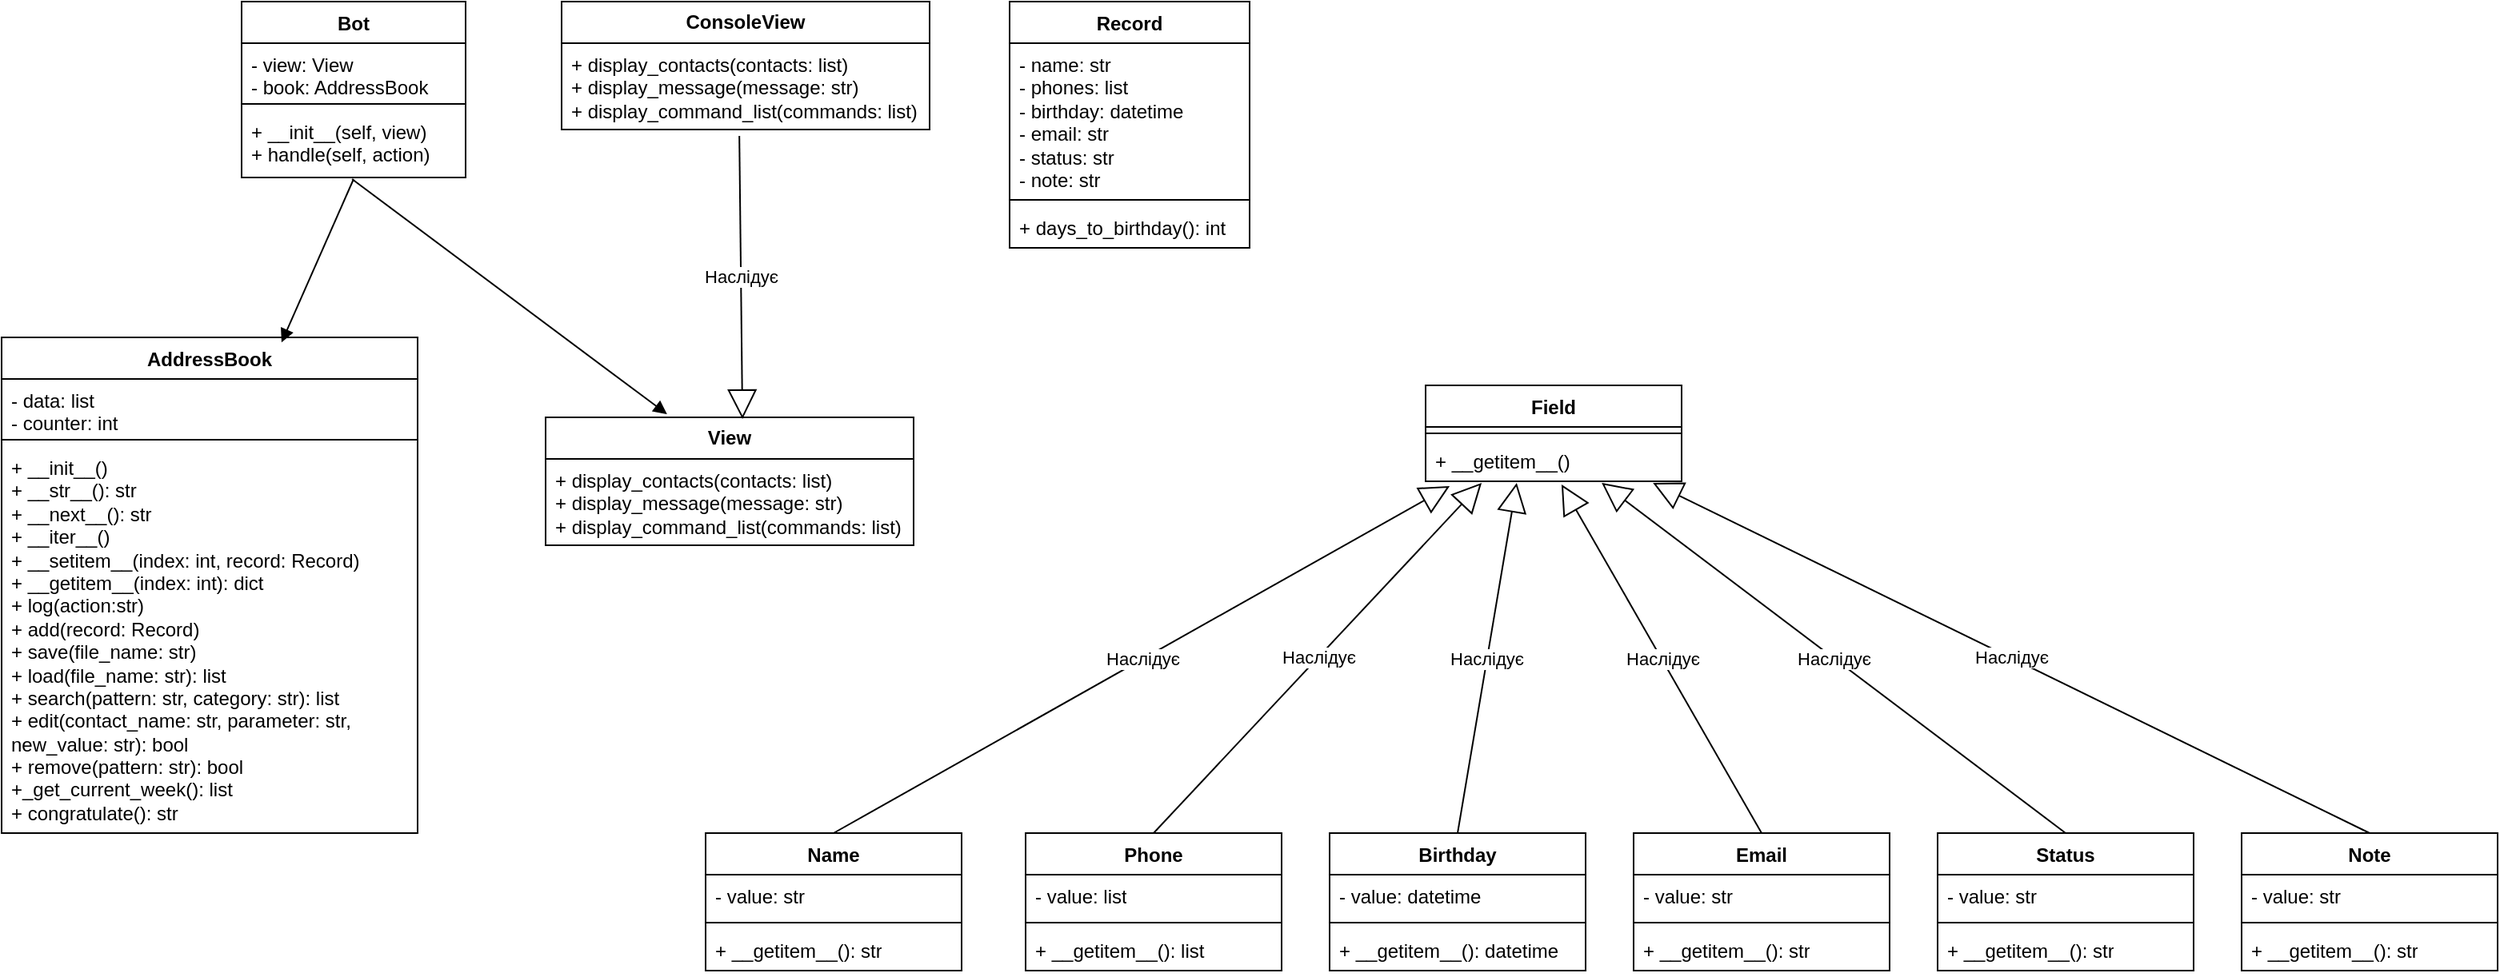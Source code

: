 <mxfile version="24.2.5" type="device">
  <diagram id="C5RBs43oDa-KdzZeNtuy" name="Page-1">
    <mxGraphModel dx="1859" dy="878" grid="1" gridSize="10" guides="1" tooltips="1" connect="1" arrows="1" fold="1" page="0" pageScale="1" pageWidth="827" pageHeight="1169" math="0" shadow="0">
      <root>
        <mxCell id="WIyWlLk6GJQsqaUBKTNV-0" />
        <mxCell id="WIyWlLk6GJQsqaUBKTNV-1" parent="WIyWlLk6GJQsqaUBKTNV-0" />
        <mxCell id="NazI53hE6vQd5bDtPL5u-0" value="Bot" style="swimlane;fontStyle=1;align=center;verticalAlign=top;childLayout=stackLayout;horizontal=1;startSize=26;horizontalStack=0;resizeParent=1;resizeParentMax=0;resizeLast=0;collapsible=1;marginBottom=0;whiteSpace=wrap;html=1;" vertex="1" parent="WIyWlLk6GJQsqaUBKTNV-1">
          <mxGeometry x="200" y="200" width="140" height="110" as="geometry" />
        </mxCell>
        <mxCell id="NazI53hE6vQd5bDtPL5u-1" value="- view: View&lt;div&gt;- book: AddressBook&lt;/div&gt;" style="text;strokeColor=none;fillColor=none;align=left;verticalAlign=top;spacingLeft=4;spacingRight=4;overflow=hidden;rotatable=0;points=[[0,0.5],[1,0.5]];portConstraint=eastwest;whiteSpace=wrap;html=1;" vertex="1" parent="NazI53hE6vQd5bDtPL5u-0">
          <mxGeometry y="26" width="140" height="34" as="geometry" />
        </mxCell>
        <mxCell id="NazI53hE6vQd5bDtPL5u-2" value="" style="line;strokeWidth=1;fillColor=none;align=left;verticalAlign=middle;spacingTop=-1;spacingLeft=3;spacingRight=3;rotatable=0;labelPosition=right;points=[];portConstraint=eastwest;strokeColor=inherit;" vertex="1" parent="NazI53hE6vQd5bDtPL5u-0">
          <mxGeometry y="60" width="140" height="8" as="geometry" />
        </mxCell>
        <mxCell id="NazI53hE6vQd5bDtPL5u-3" value="+ __init__(self, view)&lt;div&gt;+ handle(self, action)&lt;/div&gt;" style="text;strokeColor=none;fillColor=none;align=left;verticalAlign=top;spacingLeft=4;spacingRight=4;overflow=hidden;rotatable=0;points=[[0,0.5],[1,0.5]];portConstraint=eastwest;whiteSpace=wrap;html=1;" vertex="1" parent="NazI53hE6vQd5bDtPL5u-0">
          <mxGeometry y="68" width="140" height="42" as="geometry" />
        </mxCell>
        <mxCell id="NazI53hE6vQd5bDtPL5u-4" value="AddressBook" style="swimlane;fontStyle=1;align=center;verticalAlign=top;childLayout=stackLayout;horizontal=1;startSize=26;horizontalStack=0;resizeParent=1;resizeParentMax=0;resizeLast=0;collapsible=1;marginBottom=0;whiteSpace=wrap;html=1;" vertex="1" parent="WIyWlLk6GJQsqaUBKTNV-1">
          <mxGeometry x="50" y="410" width="260" height="310" as="geometry" />
        </mxCell>
        <mxCell id="NazI53hE6vQd5bDtPL5u-5" value="- data: list&lt;div&gt;- counter: int&lt;/div&gt;" style="text;strokeColor=none;fillColor=none;align=left;verticalAlign=top;spacingLeft=4;spacingRight=4;overflow=hidden;rotatable=0;points=[[0,0.5],[1,0.5]];portConstraint=eastwest;whiteSpace=wrap;html=1;" vertex="1" parent="NazI53hE6vQd5bDtPL5u-4">
          <mxGeometry y="26" width="260" height="34" as="geometry" />
        </mxCell>
        <mxCell id="NazI53hE6vQd5bDtPL5u-6" value="" style="line;strokeWidth=1;fillColor=none;align=left;verticalAlign=middle;spacingTop=-1;spacingLeft=3;spacingRight=3;rotatable=0;labelPosition=right;points=[];portConstraint=eastwest;strokeColor=inherit;" vertex="1" parent="NazI53hE6vQd5bDtPL5u-4">
          <mxGeometry y="60" width="260" height="8" as="geometry" />
        </mxCell>
        <mxCell id="NazI53hE6vQd5bDtPL5u-7" value="+ __init__()&lt;div&gt;+ __str__(): str&lt;/div&gt;&lt;div&gt;+ __next__(): str&lt;/div&gt;&lt;div&gt;+ __iter__()&lt;/div&gt;&lt;div&gt;+ __setitem__(index: int, record: Record)&lt;/div&gt;&lt;div&gt;+ __getitem__(index: int): dict&lt;/div&gt;&lt;div&gt;+ log(action:str)&lt;/div&gt;&lt;div&gt;+ add(record: Record)&lt;/div&gt;&lt;div&gt;+ save(file_name: str)&lt;/div&gt;&lt;div&gt;+ load(file_name: str): list&lt;/div&gt;&lt;div&gt;+ search(pattern: str, category: str): list&lt;/div&gt;&lt;div&gt;+ edit(contact_name: str, parameter: str, new_value: str): bool&lt;/div&gt;&lt;div&gt;+ remove(pattern: str): bool&lt;/div&gt;&lt;div&gt;+_get_current_week(): list&lt;/div&gt;&lt;div&gt;+ congratulate(): str&lt;/div&gt;&lt;div&gt;&lt;br&gt;&lt;/div&gt;" style="text;strokeColor=none;fillColor=none;align=left;verticalAlign=top;spacingLeft=4;spacingRight=4;overflow=hidden;rotatable=0;points=[[0,0.5],[1,0.5]];portConstraint=eastwest;whiteSpace=wrap;html=1;" vertex="1" parent="NazI53hE6vQd5bDtPL5u-4">
          <mxGeometry y="68" width="260" height="242" as="geometry" />
        </mxCell>
        <mxCell id="NazI53hE6vQd5bDtPL5u-13" value="&lt;b&gt;View&lt;/b&gt;" style="swimlane;fontStyle=0;childLayout=stackLayout;horizontal=1;startSize=26;fillColor=none;horizontalStack=0;resizeParent=1;resizeParentMax=0;resizeLast=0;collapsible=1;marginBottom=0;whiteSpace=wrap;html=1;" vertex="1" parent="WIyWlLk6GJQsqaUBKTNV-1">
          <mxGeometry x="390" y="460" width="230" height="80" as="geometry" />
        </mxCell>
        <mxCell id="NazI53hE6vQd5bDtPL5u-14" value="&lt;div&gt;+ display_contacts(contacts: list)&lt;/div&gt;&lt;div&gt;+ display_message(message: str)&lt;/div&gt;&lt;div&gt;+ display_command_list(commands: list)&lt;/div&gt;" style="text;strokeColor=none;fillColor=none;align=left;verticalAlign=top;spacingLeft=4;spacingRight=4;overflow=hidden;rotatable=0;points=[[0,0.5],[1,0.5]];portConstraint=eastwest;whiteSpace=wrap;html=1;" vertex="1" parent="NazI53hE6vQd5bDtPL5u-13">
          <mxGeometry y="26" width="230" height="54" as="geometry" />
        </mxCell>
        <mxCell id="NazI53hE6vQd5bDtPL5u-17" value="&lt;b&gt;ConsoleView&lt;/b&gt;" style="swimlane;fontStyle=0;childLayout=stackLayout;horizontal=1;startSize=26;fillColor=none;horizontalStack=0;resizeParent=1;resizeParentMax=0;resizeLast=0;collapsible=1;marginBottom=0;whiteSpace=wrap;html=1;" vertex="1" parent="WIyWlLk6GJQsqaUBKTNV-1">
          <mxGeometry x="400" y="200" width="230" height="80" as="geometry" />
        </mxCell>
        <mxCell id="NazI53hE6vQd5bDtPL5u-18" value="&lt;div&gt;+ display_contacts(contacts: list)&lt;/div&gt;&lt;div&gt;+ display_message(message: str)&lt;/div&gt;&lt;div&gt;+ display_command_list(commands: list)&lt;/div&gt;" style="text;strokeColor=none;fillColor=none;align=left;verticalAlign=top;spacingLeft=4;spacingRight=4;overflow=hidden;rotatable=0;points=[[0,0.5],[1,0.5]];portConstraint=eastwest;whiteSpace=wrap;html=1;" vertex="1" parent="NazI53hE6vQd5bDtPL5u-17">
          <mxGeometry y="26" width="230" height="54" as="geometry" />
        </mxCell>
        <mxCell id="NazI53hE6vQd5bDtPL5u-21" value="" style="html=1;verticalAlign=bottom;endArrow=block;curved=0;rounded=0;exitX=0.5;exitY=1.024;exitDx=0;exitDy=0;exitPerimeter=0;entryX=0.673;entryY=0.01;entryDx=0;entryDy=0;entryPerimeter=0;" edge="1" parent="WIyWlLk6GJQsqaUBKTNV-1" source="NazI53hE6vQd5bDtPL5u-3" target="NazI53hE6vQd5bDtPL5u-4">
          <mxGeometry width="80" relative="1" as="geometry">
            <mxPoint x="390" y="480" as="sourcePoint" />
            <mxPoint x="470" y="480" as="targetPoint" />
          </mxGeometry>
        </mxCell>
        <mxCell id="NazI53hE6vQd5bDtPL5u-22" value="" style="html=1;verticalAlign=bottom;endArrow=block;curved=0;rounded=0;exitX=0.493;exitY=1.024;exitDx=0;exitDy=0;exitPerimeter=0;entryX=0.33;entryY=-0.025;entryDx=0;entryDy=0;entryPerimeter=0;" edge="1" parent="WIyWlLk6GJQsqaUBKTNV-1" source="NazI53hE6vQd5bDtPL5u-3" target="NazI53hE6vQd5bDtPL5u-13">
          <mxGeometry width="80" relative="1" as="geometry">
            <mxPoint x="280" y="321" as="sourcePoint" />
            <mxPoint x="235" y="423" as="targetPoint" />
          </mxGeometry>
        </mxCell>
        <mxCell id="NazI53hE6vQd5bDtPL5u-23" value="Наслідує" style="endArrow=block;endSize=16;endFill=0;html=1;rounded=0;exitX=0.483;exitY=1.074;exitDx=0;exitDy=0;exitPerimeter=0;entryX=0.535;entryY=0.013;entryDx=0;entryDy=0;entryPerimeter=0;" edge="1" parent="WIyWlLk6GJQsqaUBKTNV-1" source="NazI53hE6vQd5bDtPL5u-18" target="NazI53hE6vQd5bDtPL5u-13">
          <mxGeometry width="160" relative="1" as="geometry">
            <mxPoint x="350" y="480" as="sourcePoint" />
            <mxPoint x="510" y="390" as="targetPoint" />
          </mxGeometry>
        </mxCell>
        <mxCell id="NazI53hE6vQd5bDtPL5u-24" value="Record" style="swimlane;fontStyle=1;align=center;verticalAlign=top;childLayout=stackLayout;horizontal=1;startSize=26;horizontalStack=0;resizeParent=1;resizeParentMax=0;resizeLast=0;collapsible=1;marginBottom=0;whiteSpace=wrap;html=1;" vertex="1" parent="WIyWlLk6GJQsqaUBKTNV-1">
          <mxGeometry x="680" y="200" width="150" height="154" as="geometry" />
        </mxCell>
        <mxCell id="NazI53hE6vQd5bDtPL5u-25" value="&lt;div&gt;- name: str&lt;/div&gt;&lt;div&gt;- phones: list&lt;/div&gt;&lt;div&gt;- birthday: datetime&lt;/div&gt;&lt;div&gt;- email: str&lt;/div&gt;&lt;div&gt;- status: str&lt;/div&gt;&lt;div&gt;- note: str&lt;/div&gt;" style="text;strokeColor=none;fillColor=none;align=left;verticalAlign=top;spacingLeft=4;spacingRight=4;overflow=hidden;rotatable=0;points=[[0,0.5],[1,0.5]];portConstraint=eastwest;whiteSpace=wrap;html=1;" vertex="1" parent="NazI53hE6vQd5bDtPL5u-24">
          <mxGeometry y="26" width="150" height="94" as="geometry" />
        </mxCell>
        <mxCell id="NazI53hE6vQd5bDtPL5u-26" value="" style="line;strokeWidth=1;fillColor=none;align=left;verticalAlign=middle;spacingTop=-1;spacingLeft=3;spacingRight=3;rotatable=0;labelPosition=right;points=[];portConstraint=eastwest;strokeColor=inherit;" vertex="1" parent="NazI53hE6vQd5bDtPL5u-24">
          <mxGeometry y="120" width="150" height="8" as="geometry" />
        </mxCell>
        <mxCell id="NazI53hE6vQd5bDtPL5u-27" value="+ days_to_birthday(): int" style="text;strokeColor=none;fillColor=none;align=left;verticalAlign=top;spacingLeft=4;spacingRight=4;overflow=hidden;rotatable=0;points=[[0,0.5],[1,0.5]];portConstraint=eastwest;whiteSpace=wrap;html=1;" vertex="1" parent="NazI53hE6vQd5bDtPL5u-24">
          <mxGeometry y="128" width="150" height="26" as="geometry" />
        </mxCell>
        <mxCell id="NazI53hE6vQd5bDtPL5u-28" value="Name" style="swimlane;fontStyle=1;align=center;verticalAlign=top;childLayout=stackLayout;horizontal=1;startSize=26;horizontalStack=0;resizeParent=1;resizeParentMax=0;resizeLast=0;collapsible=1;marginBottom=0;whiteSpace=wrap;html=1;" vertex="1" parent="WIyWlLk6GJQsqaUBKTNV-1">
          <mxGeometry x="490" y="720" width="160" height="86" as="geometry" />
        </mxCell>
        <mxCell id="NazI53hE6vQd5bDtPL5u-29" value="- value: str" style="text;strokeColor=none;fillColor=none;align=left;verticalAlign=top;spacingLeft=4;spacingRight=4;overflow=hidden;rotatable=0;points=[[0,0.5],[1,0.5]];portConstraint=eastwest;whiteSpace=wrap;html=1;" vertex="1" parent="NazI53hE6vQd5bDtPL5u-28">
          <mxGeometry y="26" width="160" height="26" as="geometry" />
        </mxCell>
        <mxCell id="NazI53hE6vQd5bDtPL5u-30" value="" style="line;strokeWidth=1;fillColor=none;align=left;verticalAlign=middle;spacingTop=-1;spacingLeft=3;spacingRight=3;rotatable=0;labelPosition=right;points=[];portConstraint=eastwest;strokeColor=inherit;" vertex="1" parent="NazI53hE6vQd5bDtPL5u-28">
          <mxGeometry y="52" width="160" height="8" as="geometry" />
        </mxCell>
        <mxCell id="NazI53hE6vQd5bDtPL5u-31" value="+ __getitem__(): str" style="text;strokeColor=none;fillColor=none;align=left;verticalAlign=top;spacingLeft=4;spacingRight=4;overflow=hidden;rotatable=0;points=[[0,0.5],[1,0.5]];portConstraint=eastwest;whiteSpace=wrap;html=1;" vertex="1" parent="NazI53hE6vQd5bDtPL5u-28">
          <mxGeometry y="60" width="160" height="26" as="geometry" />
        </mxCell>
        <mxCell id="NazI53hE6vQd5bDtPL5u-36" value="Birthday" style="swimlane;fontStyle=1;align=center;verticalAlign=top;childLayout=stackLayout;horizontal=1;startSize=26;horizontalStack=0;resizeParent=1;resizeParentMax=0;resizeLast=0;collapsible=1;marginBottom=0;whiteSpace=wrap;html=1;" vertex="1" parent="WIyWlLk6GJQsqaUBKTNV-1">
          <mxGeometry x="880" y="720" width="160" height="86" as="geometry" />
        </mxCell>
        <mxCell id="NazI53hE6vQd5bDtPL5u-37" value="- value: datetime" style="text;strokeColor=none;fillColor=none;align=left;verticalAlign=top;spacingLeft=4;spacingRight=4;overflow=hidden;rotatable=0;points=[[0,0.5],[1,0.5]];portConstraint=eastwest;whiteSpace=wrap;html=1;" vertex="1" parent="NazI53hE6vQd5bDtPL5u-36">
          <mxGeometry y="26" width="160" height="26" as="geometry" />
        </mxCell>
        <mxCell id="NazI53hE6vQd5bDtPL5u-38" value="" style="line;strokeWidth=1;fillColor=none;align=left;verticalAlign=middle;spacingTop=-1;spacingLeft=3;spacingRight=3;rotatable=0;labelPosition=right;points=[];portConstraint=eastwest;strokeColor=inherit;" vertex="1" parent="NazI53hE6vQd5bDtPL5u-36">
          <mxGeometry y="52" width="160" height="8" as="geometry" />
        </mxCell>
        <mxCell id="NazI53hE6vQd5bDtPL5u-39" value="+ __getitem__(): datetime" style="text;strokeColor=none;fillColor=none;align=left;verticalAlign=top;spacingLeft=4;spacingRight=4;overflow=hidden;rotatable=0;points=[[0,0.5],[1,0.5]];portConstraint=eastwest;whiteSpace=wrap;html=1;" vertex="1" parent="NazI53hE6vQd5bDtPL5u-36">
          <mxGeometry y="60" width="160" height="26" as="geometry" />
        </mxCell>
        <mxCell id="NazI53hE6vQd5bDtPL5u-32" value="Phone" style="swimlane;fontStyle=1;align=center;verticalAlign=top;childLayout=stackLayout;horizontal=1;startSize=26;horizontalStack=0;resizeParent=1;resizeParentMax=0;resizeLast=0;collapsible=1;marginBottom=0;whiteSpace=wrap;html=1;" vertex="1" parent="WIyWlLk6GJQsqaUBKTNV-1">
          <mxGeometry x="690" y="720" width="160" height="86" as="geometry" />
        </mxCell>
        <mxCell id="NazI53hE6vQd5bDtPL5u-33" value="- value: list" style="text;strokeColor=none;fillColor=none;align=left;verticalAlign=top;spacingLeft=4;spacingRight=4;overflow=hidden;rotatable=0;points=[[0,0.5],[1,0.5]];portConstraint=eastwest;whiteSpace=wrap;html=1;" vertex="1" parent="NazI53hE6vQd5bDtPL5u-32">
          <mxGeometry y="26" width="160" height="26" as="geometry" />
        </mxCell>
        <mxCell id="NazI53hE6vQd5bDtPL5u-34" value="" style="line;strokeWidth=1;fillColor=none;align=left;verticalAlign=middle;spacingTop=-1;spacingLeft=3;spacingRight=3;rotatable=0;labelPosition=right;points=[];portConstraint=eastwest;strokeColor=inherit;" vertex="1" parent="NazI53hE6vQd5bDtPL5u-32">
          <mxGeometry y="52" width="160" height="8" as="geometry" />
        </mxCell>
        <mxCell id="NazI53hE6vQd5bDtPL5u-35" value="+ __getitem__(): list" style="text;strokeColor=none;fillColor=none;align=left;verticalAlign=top;spacingLeft=4;spacingRight=4;overflow=hidden;rotatable=0;points=[[0,0.5],[1,0.5]];portConstraint=eastwest;whiteSpace=wrap;html=1;" vertex="1" parent="NazI53hE6vQd5bDtPL5u-32">
          <mxGeometry y="60" width="160" height="26" as="geometry" />
        </mxCell>
        <mxCell id="NazI53hE6vQd5bDtPL5u-40" value="Email" style="swimlane;fontStyle=1;align=center;verticalAlign=top;childLayout=stackLayout;horizontal=1;startSize=26;horizontalStack=0;resizeParent=1;resizeParentMax=0;resizeLast=0;collapsible=1;marginBottom=0;whiteSpace=wrap;html=1;" vertex="1" parent="WIyWlLk6GJQsqaUBKTNV-1">
          <mxGeometry x="1070" y="720" width="160" height="86" as="geometry" />
        </mxCell>
        <mxCell id="NazI53hE6vQd5bDtPL5u-41" value="- value: str" style="text;strokeColor=none;fillColor=none;align=left;verticalAlign=top;spacingLeft=4;spacingRight=4;overflow=hidden;rotatable=0;points=[[0,0.5],[1,0.5]];portConstraint=eastwest;whiteSpace=wrap;html=1;" vertex="1" parent="NazI53hE6vQd5bDtPL5u-40">
          <mxGeometry y="26" width="160" height="26" as="geometry" />
        </mxCell>
        <mxCell id="NazI53hE6vQd5bDtPL5u-42" value="" style="line;strokeWidth=1;fillColor=none;align=left;verticalAlign=middle;spacingTop=-1;spacingLeft=3;spacingRight=3;rotatable=0;labelPosition=right;points=[];portConstraint=eastwest;strokeColor=inherit;" vertex="1" parent="NazI53hE6vQd5bDtPL5u-40">
          <mxGeometry y="52" width="160" height="8" as="geometry" />
        </mxCell>
        <mxCell id="NazI53hE6vQd5bDtPL5u-43" value="+ __getitem__(): str" style="text;strokeColor=none;fillColor=none;align=left;verticalAlign=top;spacingLeft=4;spacingRight=4;overflow=hidden;rotatable=0;points=[[0,0.5],[1,0.5]];portConstraint=eastwest;whiteSpace=wrap;html=1;" vertex="1" parent="NazI53hE6vQd5bDtPL5u-40">
          <mxGeometry y="60" width="160" height="26" as="geometry" />
        </mxCell>
        <mxCell id="NazI53hE6vQd5bDtPL5u-44" value="Note" style="swimlane;fontStyle=1;align=center;verticalAlign=top;childLayout=stackLayout;horizontal=1;startSize=26;horizontalStack=0;resizeParent=1;resizeParentMax=0;resizeLast=0;collapsible=1;marginBottom=0;whiteSpace=wrap;html=1;" vertex="1" parent="WIyWlLk6GJQsqaUBKTNV-1">
          <mxGeometry x="1450" y="720" width="160" height="86" as="geometry" />
        </mxCell>
        <mxCell id="NazI53hE6vQd5bDtPL5u-45" value="- value: str" style="text;strokeColor=none;fillColor=none;align=left;verticalAlign=top;spacingLeft=4;spacingRight=4;overflow=hidden;rotatable=0;points=[[0,0.5],[1,0.5]];portConstraint=eastwest;whiteSpace=wrap;html=1;" vertex="1" parent="NazI53hE6vQd5bDtPL5u-44">
          <mxGeometry y="26" width="160" height="26" as="geometry" />
        </mxCell>
        <mxCell id="NazI53hE6vQd5bDtPL5u-46" value="" style="line;strokeWidth=1;fillColor=none;align=left;verticalAlign=middle;spacingTop=-1;spacingLeft=3;spacingRight=3;rotatable=0;labelPosition=right;points=[];portConstraint=eastwest;strokeColor=inherit;" vertex="1" parent="NazI53hE6vQd5bDtPL5u-44">
          <mxGeometry y="52" width="160" height="8" as="geometry" />
        </mxCell>
        <mxCell id="NazI53hE6vQd5bDtPL5u-47" value="+ __getitem__(): str" style="text;strokeColor=none;fillColor=none;align=left;verticalAlign=top;spacingLeft=4;spacingRight=4;overflow=hidden;rotatable=0;points=[[0,0.5],[1,0.5]];portConstraint=eastwest;whiteSpace=wrap;html=1;" vertex="1" parent="NazI53hE6vQd5bDtPL5u-44">
          <mxGeometry y="60" width="160" height="26" as="geometry" />
        </mxCell>
        <mxCell id="NazI53hE6vQd5bDtPL5u-48" value="Status" style="swimlane;fontStyle=1;align=center;verticalAlign=top;childLayout=stackLayout;horizontal=1;startSize=26;horizontalStack=0;resizeParent=1;resizeParentMax=0;resizeLast=0;collapsible=1;marginBottom=0;whiteSpace=wrap;html=1;" vertex="1" parent="WIyWlLk6GJQsqaUBKTNV-1">
          <mxGeometry x="1260" y="720" width="160" height="86" as="geometry" />
        </mxCell>
        <mxCell id="NazI53hE6vQd5bDtPL5u-49" value="- value: str" style="text;strokeColor=none;fillColor=none;align=left;verticalAlign=top;spacingLeft=4;spacingRight=4;overflow=hidden;rotatable=0;points=[[0,0.5],[1,0.5]];portConstraint=eastwest;whiteSpace=wrap;html=1;" vertex="1" parent="NazI53hE6vQd5bDtPL5u-48">
          <mxGeometry y="26" width="160" height="26" as="geometry" />
        </mxCell>
        <mxCell id="NazI53hE6vQd5bDtPL5u-50" value="" style="line;strokeWidth=1;fillColor=none;align=left;verticalAlign=middle;spacingTop=-1;spacingLeft=3;spacingRight=3;rotatable=0;labelPosition=right;points=[];portConstraint=eastwest;strokeColor=inherit;" vertex="1" parent="NazI53hE6vQd5bDtPL5u-48">
          <mxGeometry y="52" width="160" height="8" as="geometry" />
        </mxCell>
        <mxCell id="NazI53hE6vQd5bDtPL5u-51" value="+ __getitem__(): str" style="text;strokeColor=none;fillColor=none;align=left;verticalAlign=top;spacingLeft=4;spacingRight=4;overflow=hidden;rotatable=0;points=[[0,0.5],[1,0.5]];portConstraint=eastwest;whiteSpace=wrap;html=1;" vertex="1" parent="NazI53hE6vQd5bDtPL5u-48">
          <mxGeometry y="60" width="160" height="26" as="geometry" />
        </mxCell>
        <mxCell id="NazI53hE6vQd5bDtPL5u-52" value="Field" style="swimlane;fontStyle=1;align=center;verticalAlign=top;childLayout=stackLayout;horizontal=1;startSize=26;horizontalStack=0;resizeParent=1;resizeParentMax=0;resizeLast=0;collapsible=1;marginBottom=0;whiteSpace=wrap;html=1;" vertex="1" parent="WIyWlLk6GJQsqaUBKTNV-1">
          <mxGeometry x="940" y="440" width="160" height="60" as="geometry" />
        </mxCell>
        <mxCell id="NazI53hE6vQd5bDtPL5u-54" value="" style="line;strokeWidth=1;fillColor=none;align=left;verticalAlign=middle;spacingTop=-1;spacingLeft=3;spacingRight=3;rotatable=0;labelPosition=right;points=[];portConstraint=eastwest;strokeColor=inherit;" vertex="1" parent="NazI53hE6vQd5bDtPL5u-52">
          <mxGeometry y="26" width="160" height="8" as="geometry" />
        </mxCell>
        <mxCell id="NazI53hE6vQd5bDtPL5u-55" value="+ __getitem__()" style="text;strokeColor=none;fillColor=none;align=left;verticalAlign=top;spacingLeft=4;spacingRight=4;overflow=hidden;rotatable=0;points=[[0,0.5],[1,0.5]];portConstraint=eastwest;whiteSpace=wrap;html=1;" vertex="1" parent="NazI53hE6vQd5bDtPL5u-52">
          <mxGeometry y="34" width="160" height="26" as="geometry" />
        </mxCell>
        <mxCell id="NazI53hE6vQd5bDtPL5u-57" value="Наслідує" style="endArrow=block;endSize=16;endFill=0;html=1;rounded=0;exitX=0.5;exitY=0;exitDx=0;exitDy=0;entryX=0.094;entryY=1.115;entryDx=0;entryDy=0;entryPerimeter=0;" edge="1" parent="WIyWlLk6GJQsqaUBKTNV-1" source="NazI53hE6vQd5bDtPL5u-28" target="NazI53hE6vQd5bDtPL5u-55">
          <mxGeometry width="160" relative="1" as="geometry">
            <mxPoint x="710" y="490" as="sourcePoint" />
            <mxPoint x="712" y="667" as="targetPoint" />
          </mxGeometry>
        </mxCell>
        <mxCell id="NazI53hE6vQd5bDtPL5u-58" value="Наслідує" style="endArrow=block;endSize=16;endFill=0;html=1;rounded=0;exitX=0.5;exitY=0;exitDx=0;exitDy=0;entryX=0.219;entryY=1.038;entryDx=0;entryDy=0;entryPerimeter=0;" edge="1" parent="WIyWlLk6GJQsqaUBKTNV-1" source="NazI53hE6vQd5bDtPL5u-32" target="NazI53hE6vQd5bDtPL5u-55">
          <mxGeometry width="160" relative="1" as="geometry">
            <mxPoint x="970.35" y="520" as="sourcePoint" />
            <mxPoint x="949.656" y="676" as="targetPoint" />
          </mxGeometry>
        </mxCell>
        <mxCell id="NazI53hE6vQd5bDtPL5u-59" value="Наслідує" style="endArrow=block;endSize=16;endFill=0;html=1;rounded=0;exitX=0.5;exitY=0;exitDx=0;exitDy=0;entryX=0.356;entryY=1.038;entryDx=0;entryDy=0;entryPerimeter=0;" edge="1" parent="WIyWlLk6GJQsqaUBKTNV-1" source="NazI53hE6vQd5bDtPL5u-36" target="NazI53hE6vQd5bDtPL5u-55">
          <mxGeometry width="160" relative="1" as="geometry">
            <mxPoint x="1038" y="530" as="sourcePoint" />
            <mxPoint x="1040" y="707" as="targetPoint" />
          </mxGeometry>
        </mxCell>
        <mxCell id="NazI53hE6vQd5bDtPL5u-60" value="Наслідує" style="endArrow=block;endSize=16;endFill=0;html=1;rounded=0;exitX=0.5;exitY=0;exitDx=0;exitDy=0;entryX=0.531;entryY=1.077;entryDx=0;entryDy=0;entryPerimeter=0;" edge="1" parent="WIyWlLk6GJQsqaUBKTNV-1" source="NazI53hE6vQd5bDtPL5u-40" target="NazI53hE6vQd5bDtPL5u-55">
          <mxGeometry width="160" relative="1" as="geometry">
            <mxPoint x="1030" y="510" as="sourcePoint" />
            <mxPoint x="1032" y="687" as="targetPoint" />
          </mxGeometry>
        </mxCell>
        <mxCell id="NazI53hE6vQd5bDtPL5u-61" value="Наслідує" style="endArrow=block;endSize=16;endFill=0;html=1;rounded=0;exitX=0.5;exitY=0;exitDx=0;exitDy=0;entryX=0.688;entryY=1.038;entryDx=0;entryDy=0;entryPerimeter=0;" edge="1" parent="WIyWlLk6GJQsqaUBKTNV-1" source="NazI53hE6vQd5bDtPL5u-48" target="NazI53hE6vQd5bDtPL5u-55">
          <mxGeometry width="160" relative="1" as="geometry">
            <mxPoint x="1070" y="370" as="sourcePoint" />
            <mxPoint x="1072" y="547" as="targetPoint" />
          </mxGeometry>
        </mxCell>
        <mxCell id="NazI53hE6vQd5bDtPL5u-62" value="Наслідує" style="endArrow=block;endSize=16;endFill=0;html=1;rounded=0;exitX=0.5;exitY=0;exitDx=0;exitDy=0;entryX=0.888;entryY=1.038;entryDx=0;entryDy=0;entryPerimeter=0;" edge="1" parent="WIyWlLk6GJQsqaUBKTNV-1" source="NazI53hE6vQd5bDtPL5u-44" target="NazI53hE6vQd5bDtPL5u-55">
          <mxGeometry width="160" relative="1" as="geometry">
            <mxPoint x="1010" y="310" as="sourcePoint" />
            <mxPoint x="1012" y="487" as="targetPoint" />
          </mxGeometry>
        </mxCell>
      </root>
    </mxGraphModel>
  </diagram>
</mxfile>

